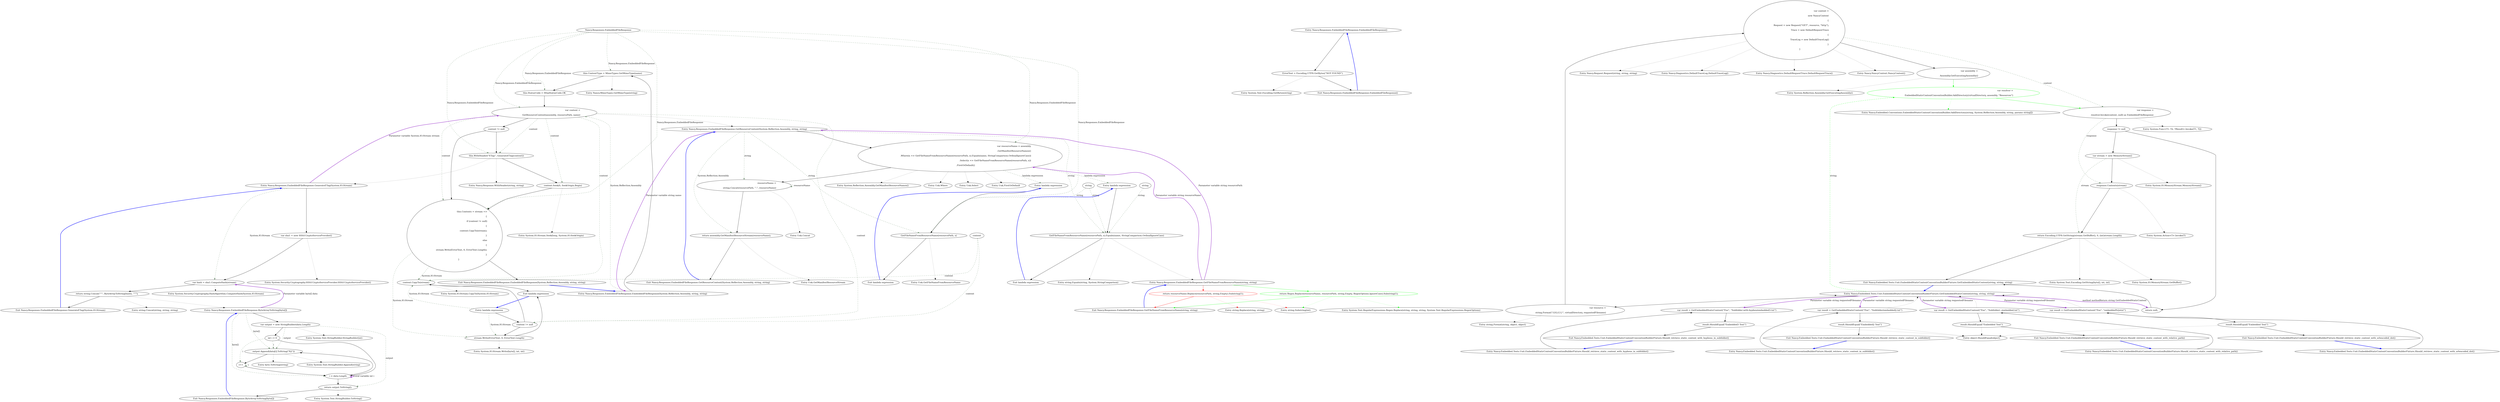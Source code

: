 digraph  {
n67 [label="Nancy.Responses.EmbeddedFileResponse", span=""];
n68 [label=content, span=""];
n69 [label=string, span=""];
n70 [label=string, span=""];
n0 [label="Entry Nancy.Responses.EmbeddedFileResponse.EmbeddedFileResponse()", span="13-13", cluster="Nancy.Responses.EmbeddedFileResponse.EmbeddedFileResponse()"];
n1 [label="ErrorText = Encoding.UTF8.GetBytes(''NOT FOUND'')", span="15-15", cluster="Nancy.Responses.EmbeddedFileResponse.EmbeddedFileResponse()"];
n2 [label="Exit Nancy.Responses.EmbeddedFileResponse.EmbeddedFileResponse()", span="13-13", cluster="Nancy.Responses.EmbeddedFileResponse.EmbeddedFileResponse()"];
n3 [label="Entry System.Text.Encoding.GetBytes(string)", span="0-0", cluster="System.Text.Encoding.GetBytes(string)"];
n4 [label="Entry Nancy.Responses.EmbeddedFileResponse.EmbeddedFileResponse(System.Reflection.Assembly, string, string)", span="18-18", cluster="Nancy.Responses.EmbeddedFileResponse.EmbeddedFileResponse(System.Reflection.Assembly, string, string)"];
n5 [label="this.ContentType = MimeTypes.GetMimeType(name)", span="20-20", cluster="Nancy.Responses.EmbeddedFileResponse.EmbeddedFileResponse(System.Reflection.Assembly, string, string)"];
n7 [label="var content =\r\n                    GetResourceContent(assembly, resourcePath, name)", span="23-24", cluster="Nancy.Responses.EmbeddedFileResponse.EmbeddedFileResponse(System.Reflection.Assembly, string, string)"];
n6 [label="this.StatusCode = HttpStatusCode.OK", span="21-21", cluster="Nancy.Responses.EmbeddedFileResponse.EmbeddedFileResponse(System.Reflection.Assembly, string, string)"];
n13 [label="Entry Nancy.MimeTypes.GetMimeType(string)", span="591-591", cluster="Nancy.MimeTypes.GetMimeType(string)"];
n8 [label="content != null", span="26-26", cluster="Nancy.Responses.EmbeddedFileResponse.EmbeddedFileResponse(System.Reflection.Assembly, string, string)"];
n14 [label="Entry Nancy.Responses.EmbeddedFileResponse.GetResourceContent(System.Reflection.Assembly, string, string)", span="45-45", cluster="Nancy.Responses.EmbeddedFileResponse.GetResourceContent(System.Reflection.Assembly, string, string)"];
n9 [label="this.WithHeader(''ETag'', GenerateETag(content))", span="28-28", cluster="Nancy.Responses.EmbeddedFileResponse.EmbeddedFileResponse(System.Reflection.Assembly, string, string)"];
n10 [label="content.Seek(0, SeekOrigin.Begin)", span="29-29", cluster="Nancy.Responses.EmbeddedFileResponse.EmbeddedFileResponse(System.Reflection.Assembly, string, string)"];
n11 [label="this.Contents = stream =>\r\n            {\r\n                if (content != null)\r\n                {\r\n                    content.CopyTo(stream);\r\n                }\r\n                else\r\n                {\r\n                    stream.Write(ErrorText, 0, ErrorText.Length);\r\n                }\r\n            }", span="32-42", cluster="Nancy.Responses.EmbeddedFileResponse.EmbeddedFileResponse(System.Reflection.Assembly, string, string)"];
n19 [label="content != null", span="34-34", cluster="lambda expression"];
n20 [label="content.CopyTo(stream)", span="36-36", cluster="lambda expression"];
n15 [label="Entry Nancy.Responses.EmbeddedFileResponse.GenerateETag(System.IO.Stream)", span="64-64", cluster="Nancy.Responses.EmbeddedFileResponse.GenerateETag(System.IO.Stream)"];
n16 [label="Entry Nancy.Response.WithHeader(string, string)", span="101-101", cluster="Nancy.Response.WithHeader(string, string)"];
n17 [label="Entry System.IO.Stream.Seek(long, System.IO.SeekOrigin)", span="0-0", cluster="System.IO.Stream.Seek(long, System.IO.SeekOrigin)"];
n12 [label="Exit Nancy.Responses.EmbeddedFileResponse.EmbeddedFileResponse(System.Reflection.Assembly, string, string)", span="18-18", cluster="Nancy.Responses.EmbeddedFileResponse.EmbeddedFileResponse(System.Reflection.Assembly, string, string)"];
n21 [label="stream.Write(ErrorText, 0, ErrorText.Length)", span="40-40", cluster="lambda expression"];
n18 [label="Entry lambda expression", span="32-42", cluster="lambda expression"];
n22 [label="Exit lambda expression", span="32-42", cluster="lambda expression"];
n24 [label="Entry System.IO.Stream.Write(byte[], int, int)", span="0-0", cluster="System.IO.Stream.Write(byte[], int, int)"];
n23 [label="Entry System.IO.Stream.CopyTo(System.IO.Stream)", span="0-0", cluster="System.IO.Stream.CopyTo(System.IO.Stream)"];
n25 [label="var resourceName = assembly\r\n                .GetManifestResourceNames()\r\n                .Where(x => GetFileNameFromResourceName(resourcePath, x).Equals(name, StringComparison.OrdinalIgnoreCase))\r\n                .Select(x => GetFileNameFromResourceName(resourcePath, x))\r\n                .FirstOrDefault()", span="47-51", cluster="Nancy.Responses.EmbeddedFileResponse.GetResourceContent(System.Reflection.Assembly, string, string)"];
n36 [label="GetFileNameFromResourceName(resourcePath, x).Equals(name, StringComparison.OrdinalIgnoreCase)", span="49-49", cluster="lambda expression"];
n41 [label="GetFileNameFromResourceName(resourcePath, x)", span="50-50", cluster="lambda expression"];
n26 [label="resourceName =\r\n                string.Concat(resourcePath, ''.'', resourceName)", span="53-54", cluster="Nancy.Responses.EmbeddedFileResponse.GetResourceContent(System.Reflection.Assembly, string, string)"];
n27 [label="return assembly.GetManifestResourceStream(resourceName);", span="56-56", cluster="Nancy.Responses.EmbeddedFileResponse.GetResourceContent(System.Reflection.Assembly, string, string)"];
n29 [label="Entry System.Reflection.Assembly.GetManifestResourceNames()", span="0-0", cluster="System.Reflection.Assembly.GetManifestResourceNames()"];
n30 [label="Entry Unk.Where", span="", cluster="Unk.Where"];
n31 [label="Entry Unk.Select", span="", cluster="Unk.Select"];
n32 [label="Entry Unk.FirstOrDefault", span="", cluster="Unk.FirstOrDefault"];
n35 [label="Entry lambda expression", span="49-49", cluster="lambda expression"];
n40 [label="Entry lambda expression", span="50-50", cluster="lambda expression"];
n33 [label="Entry Unk.Concat", span="", cluster="Unk.Concat"];
n28 [label="Exit Nancy.Responses.EmbeddedFileResponse.GetResourceContent(System.Reflection.Assembly, string, string)", span="45-45", cluster="Nancy.Responses.EmbeddedFileResponse.GetResourceContent(System.Reflection.Assembly, string, string)"];
n34 [label="Entry Unk.GetManifestResourceStream", span="", cluster="Unk.GetManifestResourceStream"];
n37 [label="Exit lambda expression", span="49-49", cluster="lambda expression"];
n38 [label="Entry Nancy.Responses.EmbeddedFileResponse.GetFileNameFromResourceName(string, string)", span="59-59", cluster="Nancy.Responses.EmbeddedFileResponse.GetFileNameFromResourceName(string, string)"];
n39 [label="Entry string.Equals(string, System.StringComparison)", span="0-0", cluster="string.Equals(string, System.StringComparison)"];
n42 [label="Exit lambda expression", span="50-50", cluster="lambda expression"];
n43 [label="Entry Unk.GetFileNameFromResourceName", span="", cluster="Unk.GetFileNameFromResourceName"];
n44 [label="return resourceName.Replace(resourcePath, string.Empty).Substring(1);", span="61-61", cluster="Nancy.Responses.EmbeddedFileResponse.GetFileNameFromResourceName(string, string)", color=red, community=0];
n45 [label="Exit Nancy.Responses.EmbeddedFileResponse.GetFileNameFromResourceName(string, string)", span="59-59", cluster="Nancy.Responses.EmbeddedFileResponse.GetFileNameFromResourceName(string, string)"];
n46 [label="Entry string.Replace(string, string)", span="0-0", cluster="string.Replace(string, string)"];
n47 [label="Entry string.Substring(int)", span="0-0", cluster="string.Substring(int)"];
n48 [label="var sha1 = new SHA1CryptoServiceProvider()", span="66-66", cluster="Nancy.Responses.EmbeddedFileResponse.GenerateETag(System.IO.Stream)"];
n49 [label="var hash = sha1.ComputeHash(stream)", span="68-68", cluster="Nancy.Responses.EmbeddedFileResponse.GenerateETag(System.IO.Stream)"];
n52 [label="Entry System.Security.Cryptography.SHA1CryptoServiceProvider.SHA1CryptoServiceProvider()", span="0-0", cluster="System.Security.Cryptography.SHA1CryptoServiceProvider.SHA1CryptoServiceProvider()"];
n50 [label="return string.Concat(''\'''', ByteArrayToString(hash), ''\'''');", span="69-69", cluster="Nancy.Responses.EmbeddedFileResponse.GenerateETag(System.IO.Stream)"];
n53 [label="Entry System.Security.Cryptography.HashAlgorithm.ComputeHash(System.IO.Stream)", span="0-0", cluster="System.Security.Cryptography.HashAlgorithm.ComputeHash(System.IO.Stream)"];
n51 [label="Exit Nancy.Responses.EmbeddedFileResponse.GenerateETag(System.IO.Stream)", span="64-64", cluster="Nancy.Responses.EmbeddedFileResponse.GenerateETag(System.IO.Stream)"];
n54 [label="Entry Nancy.Responses.EmbeddedFileResponse.ByteArrayToString(byte[])", span="73-73", cluster="Nancy.Responses.EmbeddedFileResponse.ByteArrayToString(byte[])"];
n55 [label="Entry string.Concat(string, string, string)", span="0-0", cluster="string.Concat(string, string, string)"];
n56 [label="var output = new StringBuilder(data.Length)", span="75-75", cluster="Nancy.Responses.EmbeddedFileResponse.ByteArrayToString(byte[])"];
n58 [label="i < data.Length", span="76-76", cluster="Nancy.Responses.EmbeddedFileResponse.ByteArrayToString(byte[])"];
n59 [label="output.Append(data[i].ToString(''X2''))", span="78-78", cluster="Nancy.Responses.EmbeddedFileResponse.ByteArrayToString(byte[])"];
n57 [label="int i = 0", span="76-76", cluster="Nancy.Responses.EmbeddedFileResponse.ByteArrayToString(byte[])"];
n63 [label="Entry System.Text.StringBuilder.StringBuilder(int)", span="0-0", cluster="System.Text.StringBuilder.StringBuilder(int)"];
n61 [label="return output.ToString();", span="81-81", cluster="Nancy.Responses.EmbeddedFileResponse.ByteArrayToString(byte[])"];
n60 [label="i++", span="76-76", cluster="Nancy.Responses.EmbeddedFileResponse.ByteArrayToString(byte[])"];
n64 [label="Entry byte.ToString(string)", span="0-0", cluster="byte.ToString(string)"];
n65 [label="Entry System.Text.StringBuilder.Append(string)", span="0-0", cluster="System.Text.StringBuilder.Append(string)"];
n62 [label="Exit Nancy.Responses.EmbeddedFileResponse.ByteArrayToString(byte[])", span="73-73", cluster="Nancy.Responses.EmbeddedFileResponse.ByteArrayToString(byte[])"];
n66 [label="Entry System.Text.StringBuilder.ToString()", span="0-0", cluster="System.Text.StringBuilder.ToString()"];
d44 [label="return Regex.Replace(resourceName, resourcePath, string.Empty, RegexOptions.IgnoreCase).Substring(1);", span="62-62", cluster="Nancy.Responses.EmbeddedFileResponse.GetFileNameFromResourceName(string, string)", color=green, community=0];
d46 [label="Entry System.Text.RegularExpressions.Regex.Replace(string, string, string, System.Text.RegularExpressions.RegexOptions)", span="0-0", cluster="System.Text.RegularExpressions.Regex.Replace(string, string, string, System.Text.RegularExpressions.RegexOptions)"];
m0_31 [label="Entry Nancy.Request.Request(string, string, string)", span="30-30", cluster="Nancy.Request.Request(string, string, string)", file="EmbeddedStaticContentConventionBuilderFixture.cs"];
m0_5 [label="Entry object.ShouldEqual(object)", span="105-105", cluster="object.ShouldEqual(object)", file="EmbeddedStaticContentConventionBuilderFixture.cs"];
m0_14 [label="Entry Nancy.Embedded.Tests.Unit.EmbeddedStaticContentConventionBuilderFixture.Should_retrieve_static_content_with_relative_path()", span="50-50", cluster="Nancy.Embedded.Tests.Unit.EmbeddedStaticContentConventionBuilderFixture.Should_retrieve_static_content_with_relative_path()", file="EmbeddedStaticContentConventionBuilderFixture.cs"];
m0_15 [label="var result = GetEmbeddedStaticContent(''Foo'', ''Subfolder/../embedded.txt'')", span="54-54", cluster="Nancy.Embedded.Tests.Unit.EmbeddedStaticContentConventionBuilderFixture.Should_retrieve_static_content_with_relative_path()", file="EmbeddedStaticContentConventionBuilderFixture.cs"];
m0_16 [label="result.ShouldEqual(''Embedded Text'')", span="57-57", cluster="Nancy.Embedded.Tests.Unit.EmbeddedStaticContentConventionBuilderFixture.Should_retrieve_static_content_with_relative_path()", file="EmbeddedStaticContentConventionBuilderFixture.cs"];
m0_17 [label="Exit Nancy.Embedded.Tests.Unit.EmbeddedStaticContentConventionBuilderFixture.Should_retrieve_static_content_with_relative_path()", span="50-50", cluster="Nancy.Embedded.Tests.Unit.EmbeddedStaticContentConventionBuilderFixture.Should_retrieve_static_content_with_relative_path()", file="EmbeddedStaticContentConventionBuilderFixture.cs"];
m0_33 [label="Entry Nancy.Diagnostics.DefaultTraceLog.DefaultTraceLog()", span="15-15", cluster="Nancy.Diagnostics.DefaultTraceLog.DefaultTraceLog()", file="EmbeddedStaticContentConventionBuilderFixture.cs"];
m0_29 [label="Entry string.Format(string, object, object)", span="0-0", cluster="string.Format(string, object, object)", file="EmbeddedStaticContentConventionBuilderFixture.cs"];
m0_0 [label="Entry Nancy.Embedded.Tests.Unit.EmbeddedStaticContentConventionBuilderFixture.Should_retrieve_static_content_with_urlencoded_dot()", span="17-17", cluster="Nancy.Embedded.Tests.Unit.EmbeddedStaticContentConventionBuilderFixture.Should_retrieve_static_content_with_urlencoded_dot()", file="EmbeddedStaticContentConventionBuilderFixture.cs"];
m0_1 [label="var result = GetEmbeddedStaticContent(''Foo'', ''embedded%2etxt'')", span="21-21", cluster="Nancy.Embedded.Tests.Unit.EmbeddedStaticContentConventionBuilderFixture.Should_retrieve_static_content_with_urlencoded_dot()", file="EmbeddedStaticContentConventionBuilderFixture.cs"];
m0_2 [label="result.ShouldEqual(''Embedded Text'')", span="24-24", cluster="Nancy.Embedded.Tests.Unit.EmbeddedStaticContentConventionBuilderFixture.Should_retrieve_static_content_with_urlencoded_dot()", file="EmbeddedStaticContentConventionBuilderFixture.cs"];
m0_3 [label="Exit Nancy.Embedded.Tests.Unit.EmbeddedStaticContentConventionBuilderFixture.Should_retrieve_static_content_with_urlencoded_dot()", span="17-17", cluster="Nancy.Embedded.Tests.Unit.EmbeddedStaticContentConventionBuilderFixture.Should_retrieve_static_content_with_urlencoded_dot()", file="EmbeddedStaticContentConventionBuilderFixture.cs"];
m0_32 [label="Entry Nancy.Diagnostics.DefaultRequestTrace.DefaultRequestTrace()", span="7-7", cluster="Nancy.Diagnostics.DefaultRequestTrace.DefaultRequestTrace()", file="EmbeddedStaticContentConventionBuilderFixture.cs"];
m0_35 [label="Entry Nancy.Embedded.Conventions.EmbeddedStaticContentConventionBuilder.AddDirectory(string, System.Reflection.Assembly, string, params string[])", span="28-28", cluster="Nancy.Embedded.Conventions.EmbeddedStaticContentConventionBuilder.AddDirectory(string, System.Reflection.Assembly, string, params string[])", file="EmbeddedStaticContentConventionBuilderFixture.cs"];
m0_10 [label="Entry Nancy.Embedded.Tests.Unit.EmbeddedStaticContentConventionBuilderFixture.Should_retrieve_static_content_with_hyphens_in_subfolder()", span="39-39", cluster="Nancy.Embedded.Tests.Unit.EmbeddedStaticContentConventionBuilderFixture.Should_retrieve_static_content_with_hyphens_in_subfolder()", file="EmbeddedStaticContentConventionBuilderFixture.cs"];
m0_11 [label="var result = GetEmbeddedStaticContent(''Foo'', ''Subfolder-with-hyphen/embedded3.txt'')", span="43-43", cluster="Nancy.Embedded.Tests.Unit.EmbeddedStaticContentConventionBuilderFixture.Should_retrieve_static_content_with_hyphens_in_subfolder()", file="EmbeddedStaticContentConventionBuilderFixture.cs"];
m0_12 [label="result.ShouldEqual(''Embedded3 Text'')", span="46-46", cluster="Nancy.Embedded.Tests.Unit.EmbeddedStaticContentConventionBuilderFixture.Should_retrieve_static_content_with_hyphens_in_subfolder()", file="EmbeddedStaticContentConventionBuilderFixture.cs"];
m0_13 [label="Exit Nancy.Embedded.Tests.Unit.EmbeddedStaticContentConventionBuilderFixture.Should_retrieve_static_content_with_hyphens_in_subfolder()", span="39-39", cluster="Nancy.Embedded.Tests.Unit.EmbeddedStaticContentConventionBuilderFixture.Should_retrieve_static_content_with_hyphens_in_subfolder()", file="EmbeddedStaticContentConventionBuilderFixture.cs"];
m0_34 [label="Entry System.Reflection.Assembly.GetExecutingAssembly()", span="0-0", cluster="System.Reflection.Assembly.GetExecutingAssembly()", file="EmbeddedStaticContentConventionBuilderFixture.cs"];
m0_40 [label="Entry System.Text.Encoding.GetString(byte[], int, int)", span="0-0", cluster="System.Text.Encoding.GetString(byte[], int, int)", file="EmbeddedStaticContentConventionBuilderFixture.cs"];
m0_30 [label="Entry Nancy.NancyContext.NancyContext()", span="25-25", cluster="Nancy.NancyContext.NancyContext()", file="EmbeddedStaticContentConventionBuilderFixture.cs"];
m0_36 [label="Entry System.Func<T1, T2, TResult>.Invoke(T1, T2)", span="0-0", cluster="System.Func<T1, T2, TResult>.Invoke(T1, T2)", file="EmbeddedStaticContentConventionBuilderFixture.cs"];
m0_38 [label="Entry System.Action<T>.Invoke(T)", span="0-0", cluster="System.Action<T>.Invoke(T)", file="EmbeddedStaticContentConventionBuilderFixture.cs"];
m0_39 [label="Entry System.IO.MemoryStream.GetBuffer()", span="0-0", cluster="System.IO.MemoryStream.GetBuffer()", file="EmbeddedStaticContentConventionBuilderFixture.cs"];
m0_4 [label="Entry Nancy.Embedded.Tests.Unit.EmbeddedStaticContentConventionBuilderFixture.GetEmbeddedStaticContent(string, string, string)", span="60-60", cluster="Nancy.Embedded.Tests.Unit.EmbeddedStaticContentConventionBuilderFixture.GetEmbeddedStaticContent(string, string, string)", file="EmbeddedStaticContentConventionBuilderFixture.cs"];
m0_18 [label="var resource =\r\n                string.Format(''/{0}/{1}'', virtualDirectory, requestedFilename)", span="62-63", cluster="Nancy.Embedded.Tests.Unit.EmbeddedStaticContentConventionBuilderFixture.GetEmbeddedStaticContent(string, string, string)", file="EmbeddedStaticContentConventionBuilderFixture.cs"];
m0_21 [label="var resolver =\r\n                EmbeddedStaticContentConventionBuilder.AddDirectory(virtualDirectory, assembly, ''Resources'')", span="78-79", cluster="Nancy.Embedded.Tests.Unit.EmbeddedStaticContentConventionBuilderFixture.GetEmbeddedStaticContent(string, string, string)", color=green, community=0, file="EmbeddedStaticContentConventionBuilderFixture.cs"];
m0_19 [label="var context =\r\n                new NancyContext\r\n                {\r\n                    Request = new Request(''GET'', resource, ''http''),\r\n                    Trace = new DefaultRequestTrace\r\n                    {\r\n                        TraceLog = new DefaultTraceLog()\r\n                    }\r\n                }", span="65-73", cluster="Nancy.Embedded.Tests.Unit.EmbeddedStaticContentConventionBuilderFixture.GetEmbeddedStaticContent(string, string, string)", file="EmbeddedStaticContentConventionBuilderFixture.cs"];
m0_20 [label="var assembly =\r\n                Assembly.GetExecutingAssembly()", span="75-76", cluster="Nancy.Embedded.Tests.Unit.EmbeddedStaticContentConventionBuilderFixture.GetEmbeddedStaticContent(string, string, string)", file="EmbeddedStaticContentConventionBuilderFixture.cs"];
m0_22 [label="var response =\r\n                resolver.Invoke(context, null) as EmbeddedFileResponse", span="81-82", cluster="Nancy.Embedded.Tests.Unit.EmbeddedStaticContentConventionBuilderFixture.GetEmbeddedStaticContent(string, string, string)", file="EmbeddedStaticContentConventionBuilderFixture.cs"];
m0_23 [label="response != null", span="84-84", cluster="Nancy.Embedded.Tests.Unit.EmbeddedStaticContentConventionBuilderFixture.GetEmbeddedStaticContent(string, string, string)", file="EmbeddedStaticContentConventionBuilderFixture.cs"];
m0_25 [label="response.Contents(stream)", span="88-88", cluster="Nancy.Embedded.Tests.Unit.EmbeddedStaticContentConventionBuilderFixture.GetEmbeddedStaticContent(string, string, string)", file="EmbeddedStaticContentConventionBuilderFixture.cs"];
m0_24 [label="var stream = new MemoryStream()", span="86-86", cluster="Nancy.Embedded.Tests.Unit.EmbeddedStaticContentConventionBuilderFixture.GetEmbeddedStaticContent(string, string, string)", file="EmbeddedStaticContentConventionBuilderFixture.cs"];
m0_27 [label="return null;", span="93-93", cluster="Nancy.Embedded.Tests.Unit.EmbeddedStaticContentConventionBuilderFixture.GetEmbeddedStaticContent(string, string, string)", file="EmbeddedStaticContentConventionBuilderFixture.cs"];
m0_26 [label="return Encoding.UTF8.GetString(stream.GetBuffer(), 0, (int)stream.Length);", span="89-89", cluster="Nancy.Embedded.Tests.Unit.EmbeddedStaticContentConventionBuilderFixture.GetEmbeddedStaticContent(string, string, string)", file="EmbeddedStaticContentConventionBuilderFixture.cs"];
m0_28 [label="Exit Nancy.Embedded.Tests.Unit.EmbeddedStaticContentConventionBuilderFixture.GetEmbeddedStaticContent(string, string, string)", span="60-60", cluster="Nancy.Embedded.Tests.Unit.EmbeddedStaticContentConventionBuilderFixture.GetEmbeddedStaticContent(string, string, string)", file="EmbeddedStaticContentConventionBuilderFixture.cs"];
m0_6 [label="Entry Nancy.Embedded.Tests.Unit.EmbeddedStaticContentConventionBuilderFixture.Should_retrieve_static_content_in_subfolder()", span="28-28", cluster="Nancy.Embedded.Tests.Unit.EmbeddedStaticContentConventionBuilderFixture.Should_retrieve_static_content_in_subfolder()", file="EmbeddedStaticContentConventionBuilderFixture.cs"];
m0_7 [label="var result = GetEmbeddedStaticContent(''Foo'', ''Subfolder/embedded2.txt'')", span="32-32", cluster="Nancy.Embedded.Tests.Unit.EmbeddedStaticContentConventionBuilderFixture.Should_retrieve_static_content_in_subfolder()", file="EmbeddedStaticContentConventionBuilderFixture.cs"];
m0_8 [label="result.ShouldEqual(''Embedded2 Text'')", span="35-35", cluster="Nancy.Embedded.Tests.Unit.EmbeddedStaticContentConventionBuilderFixture.Should_retrieve_static_content_in_subfolder()", file="EmbeddedStaticContentConventionBuilderFixture.cs"];
m0_9 [label="Exit Nancy.Embedded.Tests.Unit.EmbeddedStaticContentConventionBuilderFixture.Should_retrieve_static_content_in_subfolder()", span="28-28", cluster="Nancy.Embedded.Tests.Unit.EmbeddedStaticContentConventionBuilderFixture.Should_retrieve_static_content_in_subfolder()", file="EmbeddedStaticContentConventionBuilderFixture.cs"];
m0_37 [label="Entry System.IO.MemoryStream.MemoryStream()", span="0-0", cluster="System.IO.MemoryStream.MemoryStream()", file="EmbeddedStaticContentConventionBuilderFixture.cs"];
n67 -> n5  [key=1, style=dashed, color=darkseagreen4, label="Nancy.Responses.EmbeddedFileResponse"];
n67 -> n6  [key=1, style=dashed, color=darkseagreen4, label="Nancy.Responses.EmbeddedFileResponse"];
n67 -> n7  [key=1, style=dashed, color=darkseagreen4, label="Nancy.Responses.EmbeddedFileResponse"];
n67 -> n9  [key=1, style=dashed, color=darkseagreen4, label="Nancy.Responses.EmbeddedFileResponse"];
n67 -> n11  [key=1, style=dashed, color=darkseagreen4, label="Nancy.Responses.EmbeddedFileResponse"];
n67 -> n25  [key=1, style=dashed, color=darkseagreen4, label="Nancy.Responses.EmbeddedFileResponse"];
n67 -> n41  [key=1, style=dashed, color=darkseagreen4, label="Nancy.Responses.EmbeddedFileResponse"];
n68 -> n19  [key=1, style=dashed, color=darkseagreen4, label=content];
n68 -> n20  [key=1, style=dashed, color=darkseagreen4, label=content];
n69 -> n36  [key=1, style=dashed, color=darkseagreen4, label=string];
n69 -> n41  [key=1, style=dashed, color=darkseagreen4, label=string];
n70 -> n36  [key=1, style=dashed, color=darkseagreen4, label=string];
n0 -> n1  [key=0, style=solid];
n1 -> n2  [key=0, style=solid];
n1 -> n3  [key=2, style=dotted];
n2 -> n0  [key=0, style=bold, color=blue];
n4 -> n5  [key=0, style=solid];
n4 -> n7  [key=1, style=dashed, color=darkseagreen4, label="System.Reflection.Assembly"];
n5 -> n6  [key=0, style=solid];
n5 -> n13  [key=2, style=dotted];
n7 -> n8  [key=0, style=solid];
n7 -> n14  [key=2, style=dotted];
n7 -> n9  [key=1, style=dashed, color=darkseagreen4, label=content];
n7 -> n10  [key=1, style=dashed, color=darkseagreen4, label=content];
n7 -> n11  [key=1, style=dashed, color=darkseagreen4, label=content];
n7 -> n19  [key=1, style=dashed, color=darkseagreen4, label=content];
n7 -> n20  [key=1, style=dashed, color=darkseagreen4, label=content];
n6 -> n7  [key=0, style=solid];
n8 -> n9  [key=0, style=solid];
n8 -> n11  [key=0, style=solid];
n14 -> n25  [key=0, style=solid];
n14 -> n36  [key=1, style=dashed, color=darkseagreen4, label=string];
n14 -> n41  [key=1, style=dashed, color=darkseagreen4, label=string];
n14 -> n26  [key=1, style=dashed, color=darkseagreen4, label=string];
n14 -> n27  [key=1, style=dashed, color=darkseagreen4, label="System.Reflection.Assembly"];
n14 -> n4  [key=3, color=darkorchid, style=bold, label="Parameter variable string name"];
n9 -> n10  [key=0, style=solid];
n9 -> n15  [key=2, style=dotted];
n9 -> n16  [key=2, style=dotted];
n10 -> n11  [key=0, style=solid];
n10 -> n17  [key=2, style=dotted];
n11 -> n12  [key=0, style=solid];
n11 -> n20  [key=1, style=dashed, color=darkseagreen4, label="System.IO.Stream"];
n11 -> n21  [key=1, style=dashed, color=darkseagreen4, label="System.IO.Stream"];
n19 -> n20  [key=0, style=solid];
n19 -> n21  [key=0, style=solid];
n20 -> n22  [key=0, style=solid];
n20 -> n23  [key=2, style=dotted];
n15 -> n48  [key=0, style=solid];
n15 -> n49  [key=1, style=dashed, color=darkseagreen4, label="System.IO.Stream"];
n15 -> n7  [key=3, color=darkorchid, style=bold, label="Parameter variable System.IO.Stream stream"];
n12 -> n4  [key=0, style=bold, color=blue];
n21 -> n22  [key=0, style=solid];
n21 -> n24  [key=2, style=dotted];
n18 -> n19  [key=0, style=solid];
n18 -> n20  [key=1, style=dashed, color=darkseagreen4, label="System.IO.Stream"];
n18 -> n21  [key=1, style=dashed, color=darkseagreen4, label="System.IO.Stream"];
n22 -> n18  [key=0, style=bold, color=blue];
n25 -> n26  [key=0, style=solid];
n25 -> n29  [key=2, style=dotted];
n25 -> n30  [key=2, style=dotted];
n25 -> n31  [key=2, style=dotted];
n25 -> n32  [key=2, style=dotted];
n25 -> n35  [key=1, style=dashed, color=darkseagreen4, label="lambda expression"];
n25 -> n40  [key=1, style=dashed, color=darkseagreen4, label="lambda expression"];
n36 -> n37  [key=0, style=solid];
n36 -> n38  [key=2, style=dotted];
n36 -> n39  [key=2, style=dotted];
n41 -> n42  [key=0, style=solid];
n41 -> n43  [key=2, style=dotted];
n26 -> n27  [key=0, style=solid];
n26 -> n33  [key=2, style=dotted];
n26 -> n26  [key=1, style=dashed, color=darkseagreen4, label=resourceName];
n27 -> n28  [key=0, style=solid];
n27 -> n34  [key=2, style=dotted];
n35 -> n36  [key=0, style=solid];
n40 -> n41  [key=0, style=solid];
n28 -> n14  [key=0, style=bold, color=blue];
n37 -> n35  [key=0, style=bold, color=blue];
n38 -> n44  [key=0, style=solid, color=red];
n38 -> n14  [key=3, color=darkorchid, style=bold, label="Parameter variable string resourcePath"];
n38 -> n25  [key=3, color=darkorchid, style=bold, label="Parameter variable string resourceName"];
n38 -> d44  [key=0, style=solid, color=green];
n42 -> n40  [key=0, style=bold, color=blue];
n44 -> n45  [key=0, style=solid, color=red];
n44 -> n46  [key=2, style=dotted, color=red];
n44 -> n47  [key=2, style=dotted, color=red];
n45 -> n38  [key=0, style=bold, color=blue];
n48 -> n49  [key=0, style=solid];
n48 -> n52  [key=2, style=dotted];
n49 -> n50  [key=0, style=solid];
n49 -> n53  [key=2, style=dotted];
n50 -> n51  [key=0, style=solid];
n50 -> n54  [key=2, style=dotted];
n50 -> n55  [key=2, style=dotted];
n51 -> n15  [key=0, style=bold, color=blue];
n54 -> n56  [key=0, style=solid];
n54 -> n58  [key=1, style=dashed, color=darkseagreen4, label="byte[]"];
n54 -> n59  [key=1, style=dashed, color=darkseagreen4, label="byte[]"];
n54 -> n49  [key=3, color=darkorchid, style=bold, label="Parameter variable byte[] data"];
n56 -> n57  [key=0, style=solid];
n56 -> n63  [key=2, style=dotted];
n56 -> n59  [key=1, style=dashed, color=darkseagreen4, label=output];
n56 -> n61  [key=1, style=dashed, color=darkseagreen4, label=output];
n58 -> n59  [key=0, style=solid];
n58 -> n61  [key=0, style=solid];
n58 -> n58  [key=3, color=darkorchid, style=bold, label="Local variable int i"];
n59 -> n60  [key=0, style=solid];
n59 -> n64  [key=2, style=dotted];
n59 -> n65  [key=2, style=dotted];
n57 -> n58  [key=0, style=solid];
n57 -> n59  [key=1, style=dashed, color=darkseagreen4, label=i];
n57 -> n60  [key=1, style=dashed, color=darkseagreen4, label=i];
n61 -> n62  [key=0, style=solid];
n61 -> n66  [key=2, style=dotted];
n60 -> n58  [key=0, style=solid];
n60 -> n60  [key=1, style=dashed, color=darkseagreen4, label=i];
n62 -> n54  [key=0, style=bold, color=blue];
d44 -> n45  [key=0, style=solid, color=green];
d44 -> d46  [key=2, style=dotted, color=green];
d44 -> n47  [key=2, style=dotted, color=green];
m0_14 -> m0_15  [key=0, style=solid];
m0_15 -> m0_16  [key=0, style=solid];
m0_15 -> m0_4  [key=2, style=dotted];
m0_16 -> m0_17  [key=0, style=solid];
m0_16 -> m0_5  [key=2, style=dotted];
m0_17 -> m0_14  [key=0, style=bold, color=blue];
m0_0 -> m0_1  [key=0, style=solid];
m0_1 -> m0_2  [key=0, style=solid];
m0_1 -> m0_4  [key=2, style=dotted];
m0_2 -> m0_3  [key=0, style=solid];
m0_2 -> m0_5  [key=2, style=dotted];
m0_3 -> m0_0  [key=0, style=bold, color=blue];
m0_10 -> m0_11  [key=0, style=solid];
m0_11 -> m0_12  [key=0, style=solid];
m0_11 -> m0_4  [key=2, style=dotted];
m0_12 -> m0_13  [key=0, style=solid];
m0_12 -> m0_5  [key=2, style=dotted];
m0_13 -> m0_10  [key=0, style=bold, color=blue];
m0_4 -> m0_18  [key=0, style=solid];
m0_4 -> m0_21  [key=1, style=dashed, color=green, label=string];
m0_4 -> m0_1  [key=3, color=darkorchid, style=bold, label="Parameter variable string requestedFilename"];
m0_4 -> m0_7  [key=3, color=darkorchid, style=bold, label="Parameter variable string requestedFilename"];
m0_4 -> m0_11  [key=3, color=darkorchid, style=bold, label="Parameter variable string requestedFilename"];
m0_4 -> m0_15  [key=3, color=darkorchid, style=bold, label="Parameter variable string requestedFilename"];
m0_4 -> m0_27  [key=3, color=darkorchid, style=bold, label="method methodReturn string GetEmbeddedStaticContent"];
m0_18 -> m0_19  [key=0, style=solid];
m0_18 -> m0_29  [key=2, style=dotted];
m0_21 -> m0_22  [key=0, style=solid, color=green];
m0_21 -> m0_35  [key=2, style=dotted, color=green];
m0_19 -> m0_20  [key=0, style=solid];
m0_19 -> m0_30  [key=2, style=dotted];
m0_19 -> m0_31  [key=2, style=dotted];
m0_19 -> m0_32  [key=2, style=dotted];
m0_19 -> m0_33  [key=2, style=dotted];
m0_19 -> m0_22  [key=1, style=dashed, color=darkseagreen4, label=context];
m0_20 -> m0_21  [key=0, style=solid, color=green];
m0_20 -> m0_34  [key=2, style=dotted];
m0_22 -> m0_23  [key=0, style=solid];
m0_22 -> m0_36  [key=2, style=dotted];
m0_22 -> m0_25  [key=1, style=dashed, color=darkseagreen4, label=response];
m0_23 -> m0_24  [key=0, style=solid];
m0_23 -> m0_27  [key=0, style=solid];
m0_25 -> m0_26  [key=0, style=solid];
m0_25 -> m0_38  [key=2, style=dotted];
m0_24 -> m0_25  [key=0, style=solid];
m0_24 -> m0_37  [key=2, style=dotted];
m0_24 -> m0_26  [key=1, style=dashed, color=darkseagreen4, label=stream];
m0_27 -> m0_28  [key=0, style=solid];
m0_26 -> m0_28  [key=0, style=solid];
m0_26 -> m0_39  [key=2, style=dotted];
m0_26 -> m0_40  [key=2, style=dotted];
m0_28 -> m0_4  [key=0, style=bold, color=blue];
m0_6 -> m0_7  [key=0, style=solid];
m0_7 -> m0_8  [key=0, style=solid];
m0_7 -> m0_4  [key=2, style=dotted];
m0_8 -> m0_9  [key=0, style=solid];
m0_8 -> m0_5  [key=2, style=dotted];
m0_9 -> m0_6  [key=0, style=bold, color=blue];
}
